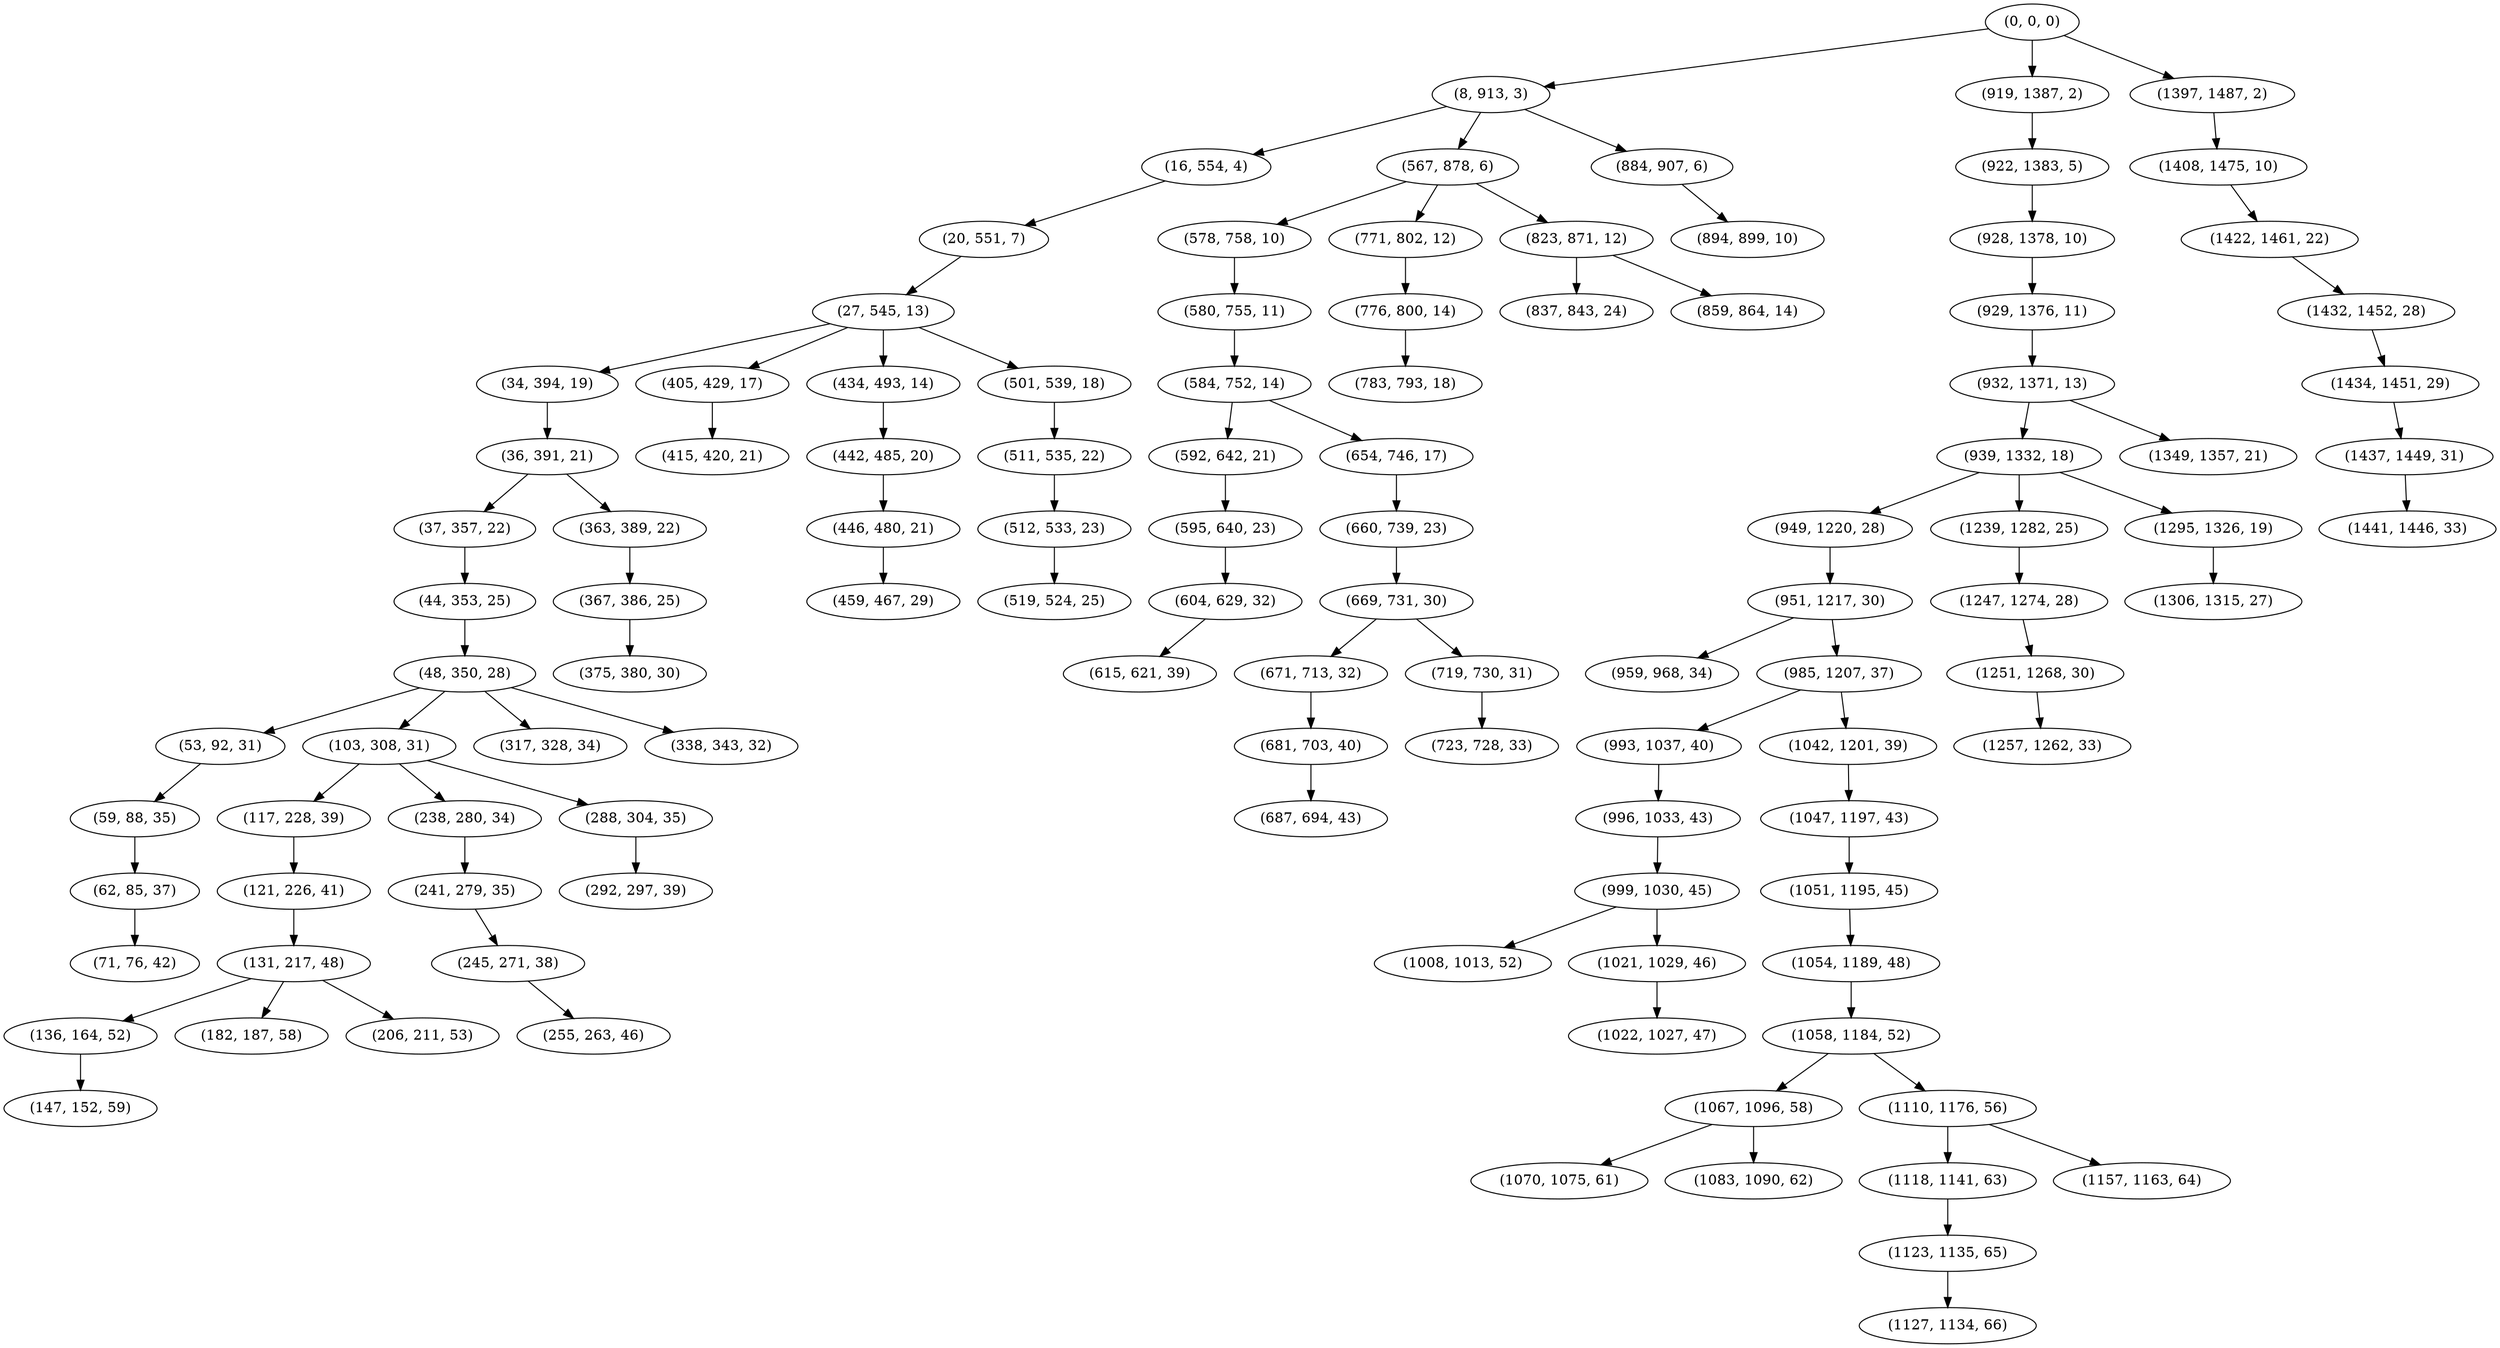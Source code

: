 digraph tree {
    "(0, 0, 0)";
    "(8, 913, 3)";
    "(16, 554, 4)";
    "(20, 551, 7)";
    "(27, 545, 13)";
    "(34, 394, 19)";
    "(36, 391, 21)";
    "(37, 357, 22)";
    "(44, 353, 25)";
    "(48, 350, 28)";
    "(53, 92, 31)";
    "(59, 88, 35)";
    "(62, 85, 37)";
    "(71, 76, 42)";
    "(103, 308, 31)";
    "(117, 228, 39)";
    "(121, 226, 41)";
    "(131, 217, 48)";
    "(136, 164, 52)";
    "(147, 152, 59)";
    "(182, 187, 58)";
    "(206, 211, 53)";
    "(238, 280, 34)";
    "(241, 279, 35)";
    "(245, 271, 38)";
    "(255, 263, 46)";
    "(288, 304, 35)";
    "(292, 297, 39)";
    "(317, 328, 34)";
    "(338, 343, 32)";
    "(363, 389, 22)";
    "(367, 386, 25)";
    "(375, 380, 30)";
    "(405, 429, 17)";
    "(415, 420, 21)";
    "(434, 493, 14)";
    "(442, 485, 20)";
    "(446, 480, 21)";
    "(459, 467, 29)";
    "(501, 539, 18)";
    "(511, 535, 22)";
    "(512, 533, 23)";
    "(519, 524, 25)";
    "(567, 878, 6)";
    "(578, 758, 10)";
    "(580, 755, 11)";
    "(584, 752, 14)";
    "(592, 642, 21)";
    "(595, 640, 23)";
    "(604, 629, 32)";
    "(615, 621, 39)";
    "(654, 746, 17)";
    "(660, 739, 23)";
    "(669, 731, 30)";
    "(671, 713, 32)";
    "(681, 703, 40)";
    "(687, 694, 43)";
    "(719, 730, 31)";
    "(723, 728, 33)";
    "(771, 802, 12)";
    "(776, 800, 14)";
    "(783, 793, 18)";
    "(823, 871, 12)";
    "(837, 843, 24)";
    "(859, 864, 14)";
    "(884, 907, 6)";
    "(894, 899, 10)";
    "(919, 1387, 2)";
    "(922, 1383, 5)";
    "(928, 1378, 10)";
    "(929, 1376, 11)";
    "(932, 1371, 13)";
    "(939, 1332, 18)";
    "(949, 1220, 28)";
    "(951, 1217, 30)";
    "(959, 968, 34)";
    "(985, 1207, 37)";
    "(993, 1037, 40)";
    "(996, 1033, 43)";
    "(999, 1030, 45)";
    "(1008, 1013, 52)";
    "(1021, 1029, 46)";
    "(1022, 1027, 47)";
    "(1042, 1201, 39)";
    "(1047, 1197, 43)";
    "(1051, 1195, 45)";
    "(1054, 1189, 48)";
    "(1058, 1184, 52)";
    "(1067, 1096, 58)";
    "(1070, 1075, 61)";
    "(1083, 1090, 62)";
    "(1110, 1176, 56)";
    "(1118, 1141, 63)";
    "(1123, 1135, 65)";
    "(1127, 1134, 66)";
    "(1157, 1163, 64)";
    "(1239, 1282, 25)";
    "(1247, 1274, 28)";
    "(1251, 1268, 30)";
    "(1257, 1262, 33)";
    "(1295, 1326, 19)";
    "(1306, 1315, 27)";
    "(1349, 1357, 21)";
    "(1397, 1487, 2)";
    "(1408, 1475, 10)";
    "(1422, 1461, 22)";
    "(1432, 1452, 28)";
    "(1434, 1451, 29)";
    "(1437, 1449, 31)";
    "(1441, 1446, 33)";
    "(0, 0, 0)" -> "(8, 913, 3)";
    "(0, 0, 0)" -> "(919, 1387, 2)";
    "(0, 0, 0)" -> "(1397, 1487, 2)";
    "(8, 913, 3)" -> "(16, 554, 4)";
    "(8, 913, 3)" -> "(567, 878, 6)";
    "(8, 913, 3)" -> "(884, 907, 6)";
    "(16, 554, 4)" -> "(20, 551, 7)";
    "(20, 551, 7)" -> "(27, 545, 13)";
    "(27, 545, 13)" -> "(34, 394, 19)";
    "(27, 545, 13)" -> "(405, 429, 17)";
    "(27, 545, 13)" -> "(434, 493, 14)";
    "(27, 545, 13)" -> "(501, 539, 18)";
    "(34, 394, 19)" -> "(36, 391, 21)";
    "(36, 391, 21)" -> "(37, 357, 22)";
    "(36, 391, 21)" -> "(363, 389, 22)";
    "(37, 357, 22)" -> "(44, 353, 25)";
    "(44, 353, 25)" -> "(48, 350, 28)";
    "(48, 350, 28)" -> "(53, 92, 31)";
    "(48, 350, 28)" -> "(103, 308, 31)";
    "(48, 350, 28)" -> "(317, 328, 34)";
    "(48, 350, 28)" -> "(338, 343, 32)";
    "(53, 92, 31)" -> "(59, 88, 35)";
    "(59, 88, 35)" -> "(62, 85, 37)";
    "(62, 85, 37)" -> "(71, 76, 42)";
    "(103, 308, 31)" -> "(117, 228, 39)";
    "(103, 308, 31)" -> "(238, 280, 34)";
    "(103, 308, 31)" -> "(288, 304, 35)";
    "(117, 228, 39)" -> "(121, 226, 41)";
    "(121, 226, 41)" -> "(131, 217, 48)";
    "(131, 217, 48)" -> "(136, 164, 52)";
    "(131, 217, 48)" -> "(182, 187, 58)";
    "(131, 217, 48)" -> "(206, 211, 53)";
    "(136, 164, 52)" -> "(147, 152, 59)";
    "(238, 280, 34)" -> "(241, 279, 35)";
    "(241, 279, 35)" -> "(245, 271, 38)";
    "(245, 271, 38)" -> "(255, 263, 46)";
    "(288, 304, 35)" -> "(292, 297, 39)";
    "(363, 389, 22)" -> "(367, 386, 25)";
    "(367, 386, 25)" -> "(375, 380, 30)";
    "(405, 429, 17)" -> "(415, 420, 21)";
    "(434, 493, 14)" -> "(442, 485, 20)";
    "(442, 485, 20)" -> "(446, 480, 21)";
    "(446, 480, 21)" -> "(459, 467, 29)";
    "(501, 539, 18)" -> "(511, 535, 22)";
    "(511, 535, 22)" -> "(512, 533, 23)";
    "(512, 533, 23)" -> "(519, 524, 25)";
    "(567, 878, 6)" -> "(578, 758, 10)";
    "(567, 878, 6)" -> "(771, 802, 12)";
    "(567, 878, 6)" -> "(823, 871, 12)";
    "(578, 758, 10)" -> "(580, 755, 11)";
    "(580, 755, 11)" -> "(584, 752, 14)";
    "(584, 752, 14)" -> "(592, 642, 21)";
    "(584, 752, 14)" -> "(654, 746, 17)";
    "(592, 642, 21)" -> "(595, 640, 23)";
    "(595, 640, 23)" -> "(604, 629, 32)";
    "(604, 629, 32)" -> "(615, 621, 39)";
    "(654, 746, 17)" -> "(660, 739, 23)";
    "(660, 739, 23)" -> "(669, 731, 30)";
    "(669, 731, 30)" -> "(671, 713, 32)";
    "(669, 731, 30)" -> "(719, 730, 31)";
    "(671, 713, 32)" -> "(681, 703, 40)";
    "(681, 703, 40)" -> "(687, 694, 43)";
    "(719, 730, 31)" -> "(723, 728, 33)";
    "(771, 802, 12)" -> "(776, 800, 14)";
    "(776, 800, 14)" -> "(783, 793, 18)";
    "(823, 871, 12)" -> "(837, 843, 24)";
    "(823, 871, 12)" -> "(859, 864, 14)";
    "(884, 907, 6)" -> "(894, 899, 10)";
    "(919, 1387, 2)" -> "(922, 1383, 5)";
    "(922, 1383, 5)" -> "(928, 1378, 10)";
    "(928, 1378, 10)" -> "(929, 1376, 11)";
    "(929, 1376, 11)" -> "(932, 1371, 13)";
    "(932, 1371, 13)" -> "(939, 1332, 18)";
    "(932, 1371, 13)" -> "(1349, 1357, 21)";
    "(939, 1332, 18)" -> "(949, 1220, 28)";
    "(939, 1332, 18)" -> "(1239, 1282, 25)";
    "(939, 1332, 18)" -> "(1295, 1326, 19)";
    "(949, 1220, 28)" -> "(951, 1217, 30)";
    "(951, 1217, 30)" -> "(959, 968, 34)";
    "(951, 1217, 30)" -> "(985, 1207, 37)";
    "(985, 1207, 37)" -> "(993, 1037, 40)";
    "(985, 1207, 37)" -> "(1042, 1201, 39)";
    "(993, 1037, 40)" -> "(996, 1033, 43)";
    "(996, 1033, 43)" -> "(999, 1030, 45)";
    "(999, 1030, 45)" -> "(1008, 1013, 52)";
    "(999, 1030, 45)" -> "(1021, 1029, 46)";
    "(1021, 1029, 46)" -> "(1022, 1027, 47)";
    "(1042, 1201, 39)" -> "(1047, 1197, 43)";
    "(1047, 1197, 43)" -> "(1051, 1195, 45)";
    "(1051, 1195, 45)" -> "(1054, 1189, 48)";
    "(1054, 1189, 48)" -> "(1058, 1184, 52)";
    "(1058, 1184, 52)" -> "(1067, 1096, 58)";
    "(1058, 1184, 52)" -> "(1110, 1176, 56)";
    "(1067, 1096, 58)" -> "(1070, 1075, 61)";
    "(1067, 1096, 58)" -> "(1083, 1090, 62)";
    "(1110, 1176, 56)" -> "(1118, 1141, 63)";
    "(1110, 1176, 56)" -> "(1157, 1163, 64)";
    "(1118, 1141, 63)" -> "(1123, 1135, 65)";
    "(1123, 1135, 65)" -> "(1127, 1134, 66)";
    "(1239, 1282, 25)" -> "(1247, 1274, 28)";
    "(1247, 1274, 28)" -> "(1251, 1268, 30)";
    "(1251, 1268, 30)" -> "(1257, 1262, 33)";
    "(1295, 1326, 19)" -> "(1306, 1315, 27)";
    "(1397, 1487, 2)" -> "(1408, 1475, 10)";
    "(1408, 1475, 10)" -> "(1422, 1461, 22)";
    "(1422, 1461, 22)" -> "(1432, 1452, 28)";
    "(1432, 1452, 28)" -> "(1434, 1451, 29)";
    "(1434, 1451, 29)" -> "(1437, 1449, 31)";
    "(1437, 1449, 31)" -> "(1441, 1446, 33)";
}
